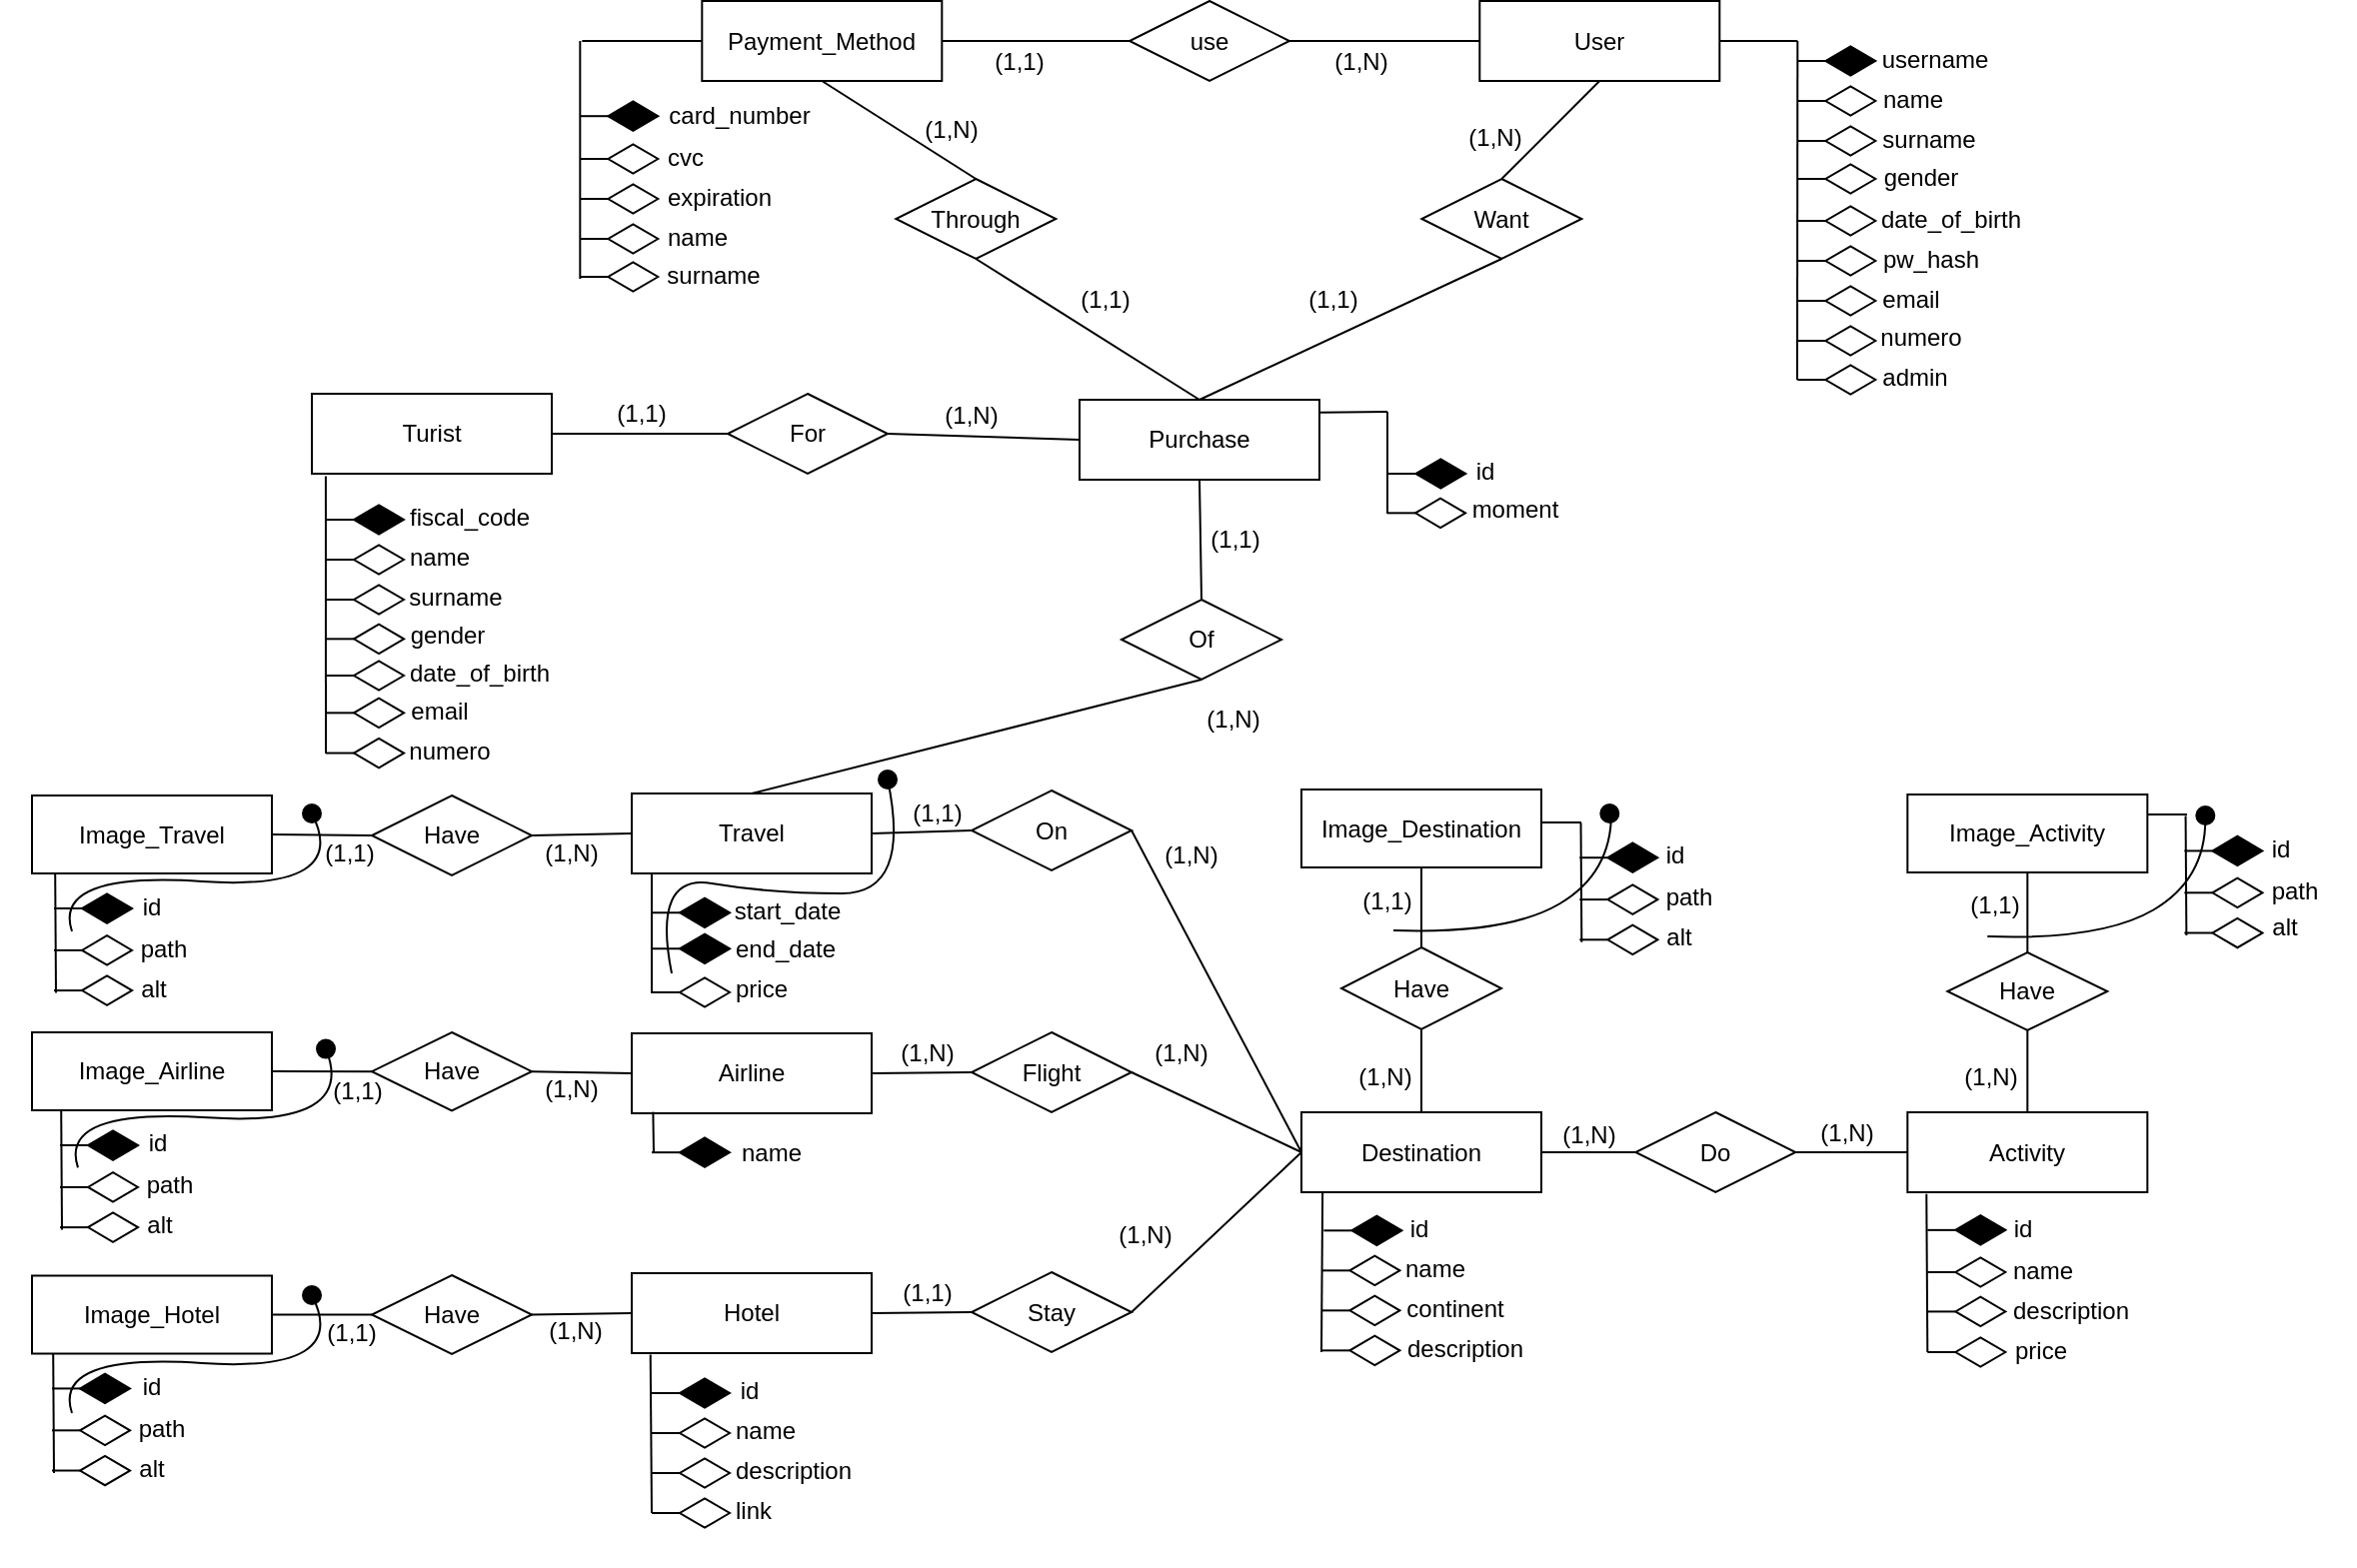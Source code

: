 <mxfile version="20.6.0" type="device"><diagram id="Di9s90D5BJ-oNOoDSjlQ" name="Pagina-1"><mxGraphModel dx="2531" dy="1888" grid="1" gridSize="10" guides="1" tooltips="1" connect="1" arrows="1" fold="1" page="1" pageScale="1" pageWidth="827" pageHeight="1169" math="0" shadow="0"><root><mxCell id="0"/><mxCell id="1" parent="0"/><mxCell id="9wGq8UuFE4hPXw9gjOKb-1" value="Destination" style="rounded=0;whiteSpace=wrap;html=1;" vertex="1" parent="1"><mxGeometry x="135" y="319.5" width="120" height="40" as="geometry"/></mxCell><mxCell id="9wGq8UuFE4hPXw9gjOKb-2" value="Do" style="rhombus;whiteSpace=wrap;html=1;" vertex="1" parent="1"><mxGeometry x="302.16" y="319.5" width="80" height="40" as="geometry"/></mxCell><mxCell id="9wGq8UuFE4hPXw9gjOKb-3" value="" style="endArrow=none;html=1;rounded=0;entryX=0;entryY=0.5;entryDx=0;entryDy=0;exitX=1;exitY=0.5;exitDx=0;exitDy=0;" edge="1" parent="1" source="9wGq8UuFE4hPXw9gjOKb-1" target="9wGq8UuFE4hPXw9gjOKb-2"><mxGeometry width="50" height="50" relative="1" as="geometry"><mxPoint x="175" y="259.5" as="sourcePoint"/><mxPoint x="299" y="339.5" as="targetPoint"/></mxGeometry></mxCell><mxCell id="9wGq8UuFE4hPXw9gjOKb-4" value="Activity" style="rounded=0;whiteSpace=wrap;html=1;" vertex="1" parent="1"><mxGeometry x="438.16" y="319.5" width="120" height="40" as="geometry"/></mxCell><mxCell id="9wGq8UuFE4hPXw9gjOKb-5" value="" style="endArrow=none;html=1;rounded=0;entryX=0;entryY=0.5;entryDx=0;entryDy=0;exitX=1;exitY=0.5;exitDx=0;exitDy=0;" edge="1" parent="1" source="9wGq8UuFE4hPXw9gjOKb-2" target="9wGq8UuFE4hPXw9gjOKb-4"><mxGeometry width="50" height="50" relative="1" as="geometry"><mxPoint x="238.16" y="339.5" as="sourcePoint"/><mxPoint x="288.16" y="289.5" as="targetPoint"/></mxGeometry></mxCell><mxCell id="9wGq8UuFE4hPXw9gjOKb-6" value="(1,N)" style="text;html=1;strokeColor=none;fillColor=none;align=center;verticalAlign=middle;whiteSpace=wrap;rounded=0;" vertex="1" parent="1"><mxGeometry x="249.16" y="320.5" width="60" height="20" as="geometry"/></mxCell><mxCell id="9wGq8UuFE4hPXw9gjOKb-8" value="" style="endArrow=none;html=1;rounded=0;entryX=0.088;entryY=1.003;entryDx=0;entryDy=0;entryPerimeter=0;" edge="1" parent="1" target="9wGq8UuFE4hPXw9gjOKb-1"><mxGeometry width="50" height="50" relative="1" as="geometry"><mxPoint x="145" y="439.5" as="sourcePoint"/><mxPoint x="145.0" y="361.67" as="targetPoint"/></mxGeometry></mxCell><mxCell id="9wGq8UuFE4hPXw9gjOKb-9" value="" style="endArrow=diamondThin;endFill=1;endSize=24;html=1;rounded=0;" edge="1" parent="1"><mxGeometry width="160" relative="1" as="geometry"><mxPoint x="146.16" y="378.67" as="sourcePoint"/><mxPoint x="186.16" y="378.67" as="targetPoint"/></mxGeometry></mxCell><mxCell id="9wGq8UuFE4hPXw9gjOKb-10" value="" style="endArrow=diamondThin;endFill=0;endSize=24;html=1;rounded=0;" edge="1" parent="1"><mxGeometry width="160" relative="1" as="geometry"><mxPoint x="145.16" y="398.67" as="sourcePoint"/><mxPoint x="185.16" y="398.67" as="targetPoint"/></mxGeometry></mxCell><mxCell id="9wGq8UuFE4hPXw9gjOKb-11" value="" style="endArrow=diamondThin;endFill=0;endSize=24;html=1;rounded=0;" edge="1" parent="1"><mxGeometry width="160" relative="1" as="geometry"><mxPoint x="145.16" y="418.67" as="sourcePoint"/><mxPoint x="185.16" y="418.67" as="targetPoint"/></mxGeometry></mxCell><mxCell id="9wGq8UuFE4hPXw9gjOKb-12" value="" style="endArrow=diamondThin;endFill=0;endSize=24;html=1;rounded=0;" edge="1" parent="1"><mxGeometry width="160" relative="1" as="geometry"><mxPoint x="145.16" y="438.67" as="sourcePoint"/><mxPoint x="185.16" y="438.67" as="targetPoint"/></mxGeometry></mxCell><mxCell id="9wGq8UuFE4hPXw9gjOKb-13" value="" style="endArrow=diamondThin;endFill=0;endSize=24;html=1;rounded=0;" edge="1" parent="1"><mxGeometry width="160" relative="1" as="geometry"><mxPoint x="448.16" y="419.21" as="sourcePoint"/><mxPoint x="488.16" y="419.21" as="targetPoint"/></mxGeometry></mxCell><mxCell id="9wGq8UuFE4hPXw9gjOKb-14" value="" style="endArrow=diamondThin;endFill=0;endSize=24;html=1;rounded=0;" edge="1" parent="1"><mxGeometry width="160" relative="1" as="geometry"><mxPoint x="448.16" y="399.5" as="sourcePoint"/><mxPoint x="488.16" y="399.5" as="targetPoint"/></mxGeometry></mxCell><mxCell id="9wGq8UuFE4hPXw9gjOKb-15" value="id" style="text;html=1;strokeColor=none;fillColor=none;align=center;verticalAlign=middle;whiteSpace=wrap;rounded=0;" vertex="1" parent="1"><mxGeometry x="164.16" y="367.67" width="60" height="20" as="geometry"/></mxCell><mxCell id="9wGq8UuFE4hPXw9gjOKb-16" value="name" style="text;html=1;strokeColor=none;fillColor=none;align=center;verticalAlign=middle;whiteSpace=wrap;rounded=0;" vertex="1" parent="1"><mxGeometry x="172.16" y="387.67" width="60" height="20" as="geometry"/></mxCell><mxCell id="9wGq8UuFE4hPXw9gjOKb-17" value="continent" style="text;html=1;strokeColor=none;fillColor=none;align=center;verticalAlign=middle;whiteSpace=wrap;rounded=0;" vertex="1" parent="1"><mxGeometry x="182.16" y="407.67" width="60" height="20" as="geometry"/></mxCell><mxCell id="9wGq8UuFE4hPXw9gjOKb-18" value="(1,N)" style="text;html=1;strokeColor=none;fillColor=none;align=center;verticalAlign=middle;whiteSpace=wrap;rounded=0;" vertex="1" parent="1"><mxGeometry x="378.16" y="319.5" width="60" height="20" as="geometry"/></mxCell><mxCell id="9wGq8UuFE4hPXw9gjOKb-19" value="description" style="text;html=1;strokeColor=none;fillColor=none;align=center;verticalAlign=middle;whiteSpace=wrap;rounded=0;" vertex="1" parent="1"><mxGeometry x="187.16" y="427.67" width="60" height="20" as="geometry"/></mxCell><mxCell id="9wGq8UuFE4hPXw9gjOKb-22" value="On" style="rhombus;whiteSpace=wrap;html=1;" vertex="1" parent="1"><mxGeometry x="-30" y="158.5" width="80" height="40" as="geometry"/></mxCell><mxCell id="9wGq8UuFE4hPXw9gjOKb-23" value="Travel" style="rounded=0;whiteSpace=wrap;html=1;" vertex="1" parent="1"><mxGeometry x="-200" y="160" width="120" height="40" as="geometry"/></mxCell><mxCell id="9wGq8UuFE4hPXw9gjOKb-24" value="" style="endArrow=none;html=1;rounded=0;exitX=1;exitY=0.5;exitDx=0;exitDy=0;entryX=0;entryY=0.5;entryDx=0;entryDy=0;" edge="1" parent="1" source="9wGq8UuFE4hPXw9gjOKb-23" target="9wGq8UuFE4hPXw9gjOKb-22"><mxGeometry width="50" height="50" relative="1" as="geometry"><mxPoint x="70" y="239" as="sourcePoint"/><mxPoint x="120" y="189" as="targetPoint"/></mxGeometry></mxCell><mxCell id="9wGq8UuFE4hPXw9gjOKb-25" value="(1,1)" style="text;html=1;strokeColor=none;fillColor=none;align=center;verticalAlign=middle;whiteSpace=wrap;rounded=0;" vertex="1" parent="1"><mxGeometry x="-77" y="160" width="60" height="20" as="geometry"/></mxCell><mxCell id="9wGq8UuFE4hPXw9gjOKb-26" value="(1,N)" style="text;html=1;strokeColor=none;fillColor=none;align=center;verticalAlign=middle;whiteSpace=wrap;rounded=0;" vertex="1" parent="1"><mxGeometry x="50" y="181" width="60" height="20" as="geometry"/></mxCell><mxCell id="9wGq8UuFE4hPXw9gjOKb-29" value="" style="endArrow=none;html=1;rounded=0;" edge="1" parent="1"><mxGeometry width="50" height="50" relative="1" as="geometry"><mxPoint x="-190" y="260" as="sourcePoint"/><mxPoint x="-190" y="200" as="targetPoint"/></mxGeometry></mxCell><mxCell id="9wGq8UuFE4hPXw9gjOKb-32" value="start_date" style="text;html=1;strokeColor=none;fillColor=none;align=center;verticalAlign=middle;whiteSpace=wrap;rounded=0;" vertex="1" parent="1"><mxGeometry x="-152" y="209" width="60" height="20" as="geometry"/></mxCell><mxCell id="9wGq8UuFE4hPXw9gjOKb-33" value="" style="endArrow=diamondThin;endFill=0;endSize=24;html=1;rounded=0;" edge="1" parent="1"><mxGeometry width="160" relative="1" as="geometry"><mxPoint x="-190" y="259.5" as="sourcePoint"/><mxPoint x="-150" y="259.5" as="targetPoint"/></mxGeometry></mxCell><mxCell id="9wGq8UuFE4hPXw9gjOKb-36" value="end_date" style="text;html=1;strokeColor=none;fillColor=none;align=center;verticalAlign=middle;whiteSpace=wrap;rounded=0;" vertex="1" parent="1"><mxGeometry x="-153" y="228" width="60" height="20" as="geometry"/></mxCell><mxCell id="9wGq8UuFE4hPXw9gjOKb-37" value="price" style="text;html=1;strokeColor=none;fillColor=none;align=center;verticalAlign=middle;whiteSpace=wrap;rounded=0;" vertex="1" parent="1"><mxGeometry x="-165" y="248" width="60" height="20" as="geometry"/></mxCell><mxCell id="9wGq8UuFE4hPXw9gjOKb-44" value="" style="endArrow=none;html=1;rounded=0;entryX=0;entryY=0.5;entryDx=0;entryDy=0;exitX=1;exitY=0.5;exitDx=0;exitDy=0;" edge="1" parent="1" source="9wGq8UuFE4hPXw9gjOKb-46" target="9wGq8UuFE4hPXw9gjOKb-1"><mxGeometry width="50" height="50" relative="1" as="geometry"><mxPoint x="80" y="300" as="sourcePoint"/><mxPoint x="150" y="320" as="targetPoint"/></mxGeometry></mxCell><mxCell id="9wGq8UuFE4hPXw9gjOKb-45" value="Airline" style="rounded=0;whiteSpace=wrap;html=1;" vertex="1" parent="1"><mxGeometry x="-200" y="280" width="120" height="40" as="geometry"/></mxCell><mxCell id="9wGq8UuFE4hPXw9gjOKb-46" value="Flight" style="rhombus;whiteSpace=wrap;html=1;" vertex="1" parent="1"><mxGeometry x="-30" y="279.5" width="80" height="40" as="geometry"/></mxCell><mxCell id="9wGq8UuFE4hPXw9gjOKb-47" value="" style="endArrow=none;html=1;rounded=0;entryX=0;entryY=0.5;entryDx=0;entryDy=0;exitX=1;exitY=0.5;exitDx=0;exitDy=0;" edge="1" parent="1" source="9wGq8UuFE4hPXw9gjOKb-45" target="9wGq8UuFE4hPXw9gjOKb-46"><mxGeometry width="50" height="50" relative="1" as="geometry"><mxPoint x="-50" y="310" as="sourcePoint"/><mxPoint x="-20" y="410" as="targetPoint"/></mxGeometry></mxCell><mxCell id="9wGq8UuFE4hPXw9gjOKb-48" value="(1,N)" style="text;html=1;strokeColor=none;fillColor=none;align=center;verticalAlign=middle;whiteSpace=wrap;rounded=0;" vertex="1" parent="1"><mxGeometry x="-82" y="280" width="60" height="20" as="geometry"/></mxCell><mxCell id="9wGq8UuFE4hPXw9gjOKb-49" value="" style="endArrow=none;html=1;rounded=0;entryX=0.089;entryY=0.983;entryDx=0;entryDy=0;entryPerimeter=0;" edge="1" parent="1" target="9wGq8UuFE4hPXw9gjOKb-45"><mxGeometry width="50" height="50" relative="1" as="geometry"><mxPoint x="-189" y="340" as="sourcePoint"/><mxPoint x="-160" y="440" as="targetPoint"/></mxGeometry></mxCell><mxCell id="9wGq8UuFE4hPXw9gjOKb-51" value="" style="endArrow=diamondThin;endFill=1;endSize=24;html=1;rounded=0;" edge="1" parent="1"><mxGeometry width="160" relative="1" as="geometry"><mxPoint x="-190" y="339.58" as="sourcePoint"/><mxPoint x="-150" y="339.58" as="targetPoint"/></mxGeometry></mxCell><mxCell id="9wGq8UuFE4hPXw9gjOKb-54" value="name" style="text;html=1;strokeColor=none;fillColor=none;align=center;verticalAlign=middle;whiteSpace=wrap;rounded=0;" vertex="1" parent="1"><mxGeometry x="-160" y="330" width="60" height="20" as="geometry"/></mxCell><mxCell id="9wGq8UuFE4hPXw9gjOKb-55" value="(1,N)" style="text;html=1;strokeColor=none;fillColor=none;align=center;verticalAlign=middle;whiteSpace=wrap;rounded=0;" vertex="1" parent="1"><mxGeometry x="45" y="279.5" width="60" height="20" as="geometry"/></mxCell><mxCell id="9wGq8UuFE4hPXw9gjOKb-56" value="" style="endArrow=none;html=1;rounded=0;entryX=0;entryY=0.5;entryDx=0;entryDy=0;exitX=1;exitY=0.5;exitDx=0;exitDy=0;" edge="1" parent="1" source="9wGq8UuFE4hPXw9gjOKb-57" target="9wGq8UuFE4hPXw9gjOKb-1"><mxGeometry width="50" height="50" relative="1" as="geometry"><mxPoint x="90" y="420" as="sourcePoint"/><mxPoint x="100" y="430" as="targetPoint"/></mxGeometry></mxCell><mxCell id="9wGq8UuFE4hPXw9gjOKb-57" value="Stay" style="rhombus;whiteSpace=wrap;html=1;" vertex="1" parent="1"><mxGeometry x="-30" y="399.5" width="80" height="40" as="geometry"/></mxCell><mxCell id="9wGq8UuFE4hPXw9gjOKb-58" value="" style="endArrow=none;html=1;rounded=0;entryX=0;entryY=0.5;entryDx=0;entryDy=0;exitX=1;exitY=0.5;exitDx=0;exitDy=0;" edge="1" parent="1" source="9wGq8UuFE4hPXw9gjOKb-59" target="9wGq8UuFE4hPXw9gjOKb-57"><mxGeometry width="50" height="50" relative="1" as="geometry"><mxPoint x="-90" y="580" as="sourcePoint"/><mxPoint x="-40" y="530" as="targetPoint"/></mxGeometry></mxCell><mxCell id="9wGq8UuFE4hPXw9gjOKb-59" value="Hotel" style="rounded=0;whiteSpace=wrap;html=1;" vertex="1" parent="1"><mxGeometry x="-200" y="400" width="120" height="40" as="geometry"/></mxCell><mxCell id="9wGq8UuFE4hPXw9gjOKb-60" value="" style="endArrow=none;html=1;rounded=0;exitX=1;exitY=0.5;exitDx=0;exitDy=0;entryX=0;entryY=0.5;entryDx=0;entryDy=0;" edge="1" parent="1" source="9wGq8UuFE4hPXw9gjOKb-22" target="9wGq8UuFE4hPXw9gjOKb-1"><mxGeometry width="50" height="50" relative="1" as="geometry"><mxPoint x="210" y="210" as="sourcePoint"/><mxPoint x="260" y="160" as="targetPoint"/></mxGeometry></mxCell><mxCell id="9wGq8UuFE4hPXw9gjOKb-61" value="" style="endArrow=none;html=1;rounded=0;entryX=0.078;entryY=1.019;entryDx=0;entryDy=0;entryPerimeter=0;" edge="1" parent="1" target="9wGq8UuFE4hPXw9gjOKb-59"><mxGeometry width="50" height="50" relative="1" as="geometry"><mxPoint x="-190" y="520" as="sourcePoint"/><mxPoint x="-190" y="442" as="targetPoint"/></mxGeometry></mxCell><mxCell id="9wGq8UuFE4hPXw9gjOKb-62" value="price" style="text;html=1;strokeColor=none;fillColor=none;align=center;verticalAlign=middle;whiteSpace=wrap;rounded=0;" vertex="1" parent="1"><mxGeometry x="475.16" y="428.5" width="60" height="20" as="geometry"/></mxCell><mxCell id="9wGq8UuFE4hPXw9gjOKb-63" value="description" style="text;html=1;strokeColor=none;fillColor=none;align=center;verticalAlign=middle;whiteSpace=wrap;rounded=0;" vertex="1" parent="1"><mxGeometry x="490.16" y="408.5" width="60" height="20" as="geometry"/></mxCell><mxCell id="9wGq8UuFE4hPXw9gjOKb-64" value="name" style="text;html=1;strokeColor=none;fillColor=none;align=center;verticalAlign=middle;whiteSpace=wrap;rounded=0;" vertex="1" parent="1"><mxGeometry x="476.16" y="388.5" width="60" height="20" as="geometry"/></mxCell><mxCell id="9wGq8UuFE4hPXw9gjOKb-65" value="id" style="text;html=1;strokeColor=none;fillColor=none;align=center;verticalAlign=middle;whiteSpace=wrap;rounded=0;" vertex="1" parent="1"><mxGeometry x="466.16" y="367.67" width="60" height="20" as="geometry"/></mxCell><mxCell id="9wGq8UuFE4hPXw9gjOKb-66" value="link" style="text;html=1;strokeColor=none;fillColor=none;align=center;verticalAlign=middle;whiteSpace=wrap;rounded=0;" vertex="1" parent="1"><mxGeometry x="-169" y="509" width="60" height="20" as="geometry"/></mxCell><mxCell id="9wGq8UuFE4hPXw9gjOKb-67" value="description" style="text;html=1;strokeColor=none;fillColor=none;align=center;verticalAlign=middle;whiteSpace=wrap;rounded=0;" vertex="1" parent="1"><mxGeometry x="-149" y="489" width="60" height="20" as="geometry"/></mxCell><mxCell id="9wGq8UuFE4hPXw9gjOKb-68" value="name" style="text;html=1;strokeColor=none;fillColor=none;align=center;verticalAlign=middle;whiteSpace=wrap;rounded=0;" vertex="1" parent="1"><mxGeometry x="-163" y="469" width="60" height="20" as="geometry"/></mxCell><mxCell id="9wGq8UuFE4hPXw9gjOKb-69" value="id" style="text;html=1;strokeColor=none;fillColor=none;align=center;verticalAlign=middle;whiteSpace=wrap;rounded=0;" vertex="1" parent="1"><mxGeometry x="-171" y="449" width="60" height="20" as="geometry"/></mxCell><mxCell id="9wGq8UuFE4hPXw9gjOKb-70" value="" style="endArrow=diamondThin;endFill=1;endSize=24;html=1;rounded=0;" edge="1" parent="1"><mxGeometry width="160" relative="1" as="geometry"><mxPoint x="-190" y="460" as="sourcePoint"/><mxPoint x="-150" y="460" as="targetPoint"/></mxGeometry></mxCell><mxCell id="9wGq8UuFE4hPXw9gjOKb-71" value="" style="endArrow=diamondThin;endFill=0;endSize=24;html=1;rounded=0;" edge="1" parent="1"><mxGeometry width="160" relative="1" as="geometry"><mxPoint x="-190" y="480" as="sourcePoint"/><mxPoint x="-150" y="480" as="targetPoint"/></mxGeometry></mxCell><mxCell id="9wGq8UuFE4hPXw9gjOKb-73" value="" style="endArrow=diamondThin;endFill=0;endSize=24;html=1;rounded=0;" edge="1" parent="1"><mxGeometry width="160" relative="1" as="geometry"><mxPoint x="448.16" y="439.5" as="sourcePoint"/><mxPoint x="488.16" y="439.5" as="targetPoint"/></mxGeometry></mxCell><mxCell id="9wGq8UuFE4hPXw9gjOKb-74" value="" style="endArrow=diamondThin;endFill=0;endSize=24;html=1;rounded=0;" edge="1" parent="1"><mxGeometry width="160" relative="1" as="geometry"><mxPoint x="-190" y="500" as="sourcePoint"/><mxPoint x="-150.0" y="500" as="targetPoint"/></mxGeometry></mxCell><mxCell id="9wGq8UuFE4hPXw9gjOKb-75" value="" style="endArrow=diamondThin;endFill=0;endSize=24;html=1;rounded=0;" edge="1" parent="1"><mxGeometry width="160" relative="1" as="geometry"><mxPoint x="-190" y="520" as="sourcePoint"/><mxPoint x="-150.0" y="520" as="targetPoint"/></mxGeometry></mxCell><mxCell id="9wGq8UuFE4hPXw9gjOKb-77" value="(1,1)" style="text;html=1;strokeColor=none;fillColor=none;align=center;verticalAlign=middle;whiteSpace=wrap;rounded=0;" vertex="1" parent="1"><mxGeometry x="-82" y="400" width="60" height="20" as="geometry"/></mxCell><mxCell id="9wGq8UuFE4hPXw9gjOKb-78" value="(1,N)" style="text;html=1;strokeColor=none;fillColor=none;align=center;verticalAlign=middle;whiteSpace=wrap;rounded=0;" vertex="1" parent="1"><mxGeometry x="27" y="371.3" width="60" height="20" as="geometry"/></mxCell><mxCell id="9wGq8UuFE4hPXw9gjOKb-79" value="" style="endArrow=none;html=1;rounded=0;entryX=0.079;entryY=1.023;entryDx=0;entryDy=0;entryPerimeter=0;" edge="1" parent="1"><mxGeometry width="50" height="50" relative="1" as="geometry"><mxPoint x="448.16" y="439.5" as="sourcePoint"/><mxPoint x="447.64" y="360.42" as="targetPoint"/></mxGeometry></mxCell><mxCell id="9wGq8UuFE4hPXw9gjOKb-80" value="" style="endArrow=diamondThin;endFill=1;endSize=24;html=1;rounded=0;" edge="1" parent="1"><mxGeometry width="160" relative="1" as="geometry"><mxPoint x="448.16" y="378.43" as="sourcePoint"/><mxPoint x="488.16" y="378.43" as="targetPoint"/></mxGeometry></mxCell><mxCell id="9wGq8UuFE4hPXw9gjOKb-86" value="Image_Travel" style="rounded=0;whiteSpace=wrap;html=1;" vertex="1" parent="1"><mxGeometry x="-500" y="161" width="120" height="39" as="geometry"/></mxCell><mxCell id="9wGq8UuFE4hPXw9gjOKb-87" value="Have" style="rhombus;whiteSpace=wrap;html=1;" vertex="1" parent="1"><mxGeometry x="-330" y="161" width="80" height="40" as="geometry"/></mxCell><mxCell id="9wGq8UuFE4hPXw9gjOKb-88" value="Image_Activity" style="rounded=0;whiteSpace=wrap;html=1;" vertex="1" parent="1"><mxGeometry x="438.16" y="160.5" width="120" height="39" as="geometry"/></mxCell><mxCell id="9wGq8UuFE4hPXw9gjOKb-89" value="Have" style="rhombus;whiteSpace=wrap;html=1;" vertex="1" parent="1"><mxGeometry x="458.16" y="239.5" width="80" height="39" as="geometry"/></mxCell><mxCell id="9wGq8UuFE4hPXw9gjOKb-90" value="Image_Destination" style="rounded=0;whiteSpace=wrap;html=1;" vertex="1" parent="1"><mxGeometry x="135.0" y="158" width="120" height="39" as="geometry"/></mxCell><mxCell id="9wGq8UuFE4hPXw9gjOKb-91" value="Have" style="rhombus;whiteSpace=wrap;html=1;" vertex="1" parent="1"><mxGeometry x="155" y="237" width="80" height="41" as="geometry"/></mxCell><mxCell id="9wGq8UuFE4hPXw9gjOKb-92" value="Image_Airline" style="rounded=0;whiteSpace=wrap;html=1;" vertex="1" parent="1"><mxGeometry x="-500" y="279.5" width="120" height="39" as="geometry"/></mxCell><mxCell id="9wGq8UuFE4hPXw9gjOKb-93" value="Have" style="rhombus;whiteSpace=wrap;html=1;" vertex="1" parent="1"><mxGeometry x="-330" y="279.5" width="80" height="39.17" as="geometry"/></mxCell><mxCell id="9wGq8UuFE4hPXw9gjOKb-94" value="Image_Hotel" style="rounded=0;whiteSpace=wrap;html=1;" vertex="1" parent="1"><mxGeometry x="-500" y="401.25" width="120" height="39" as="geometry"/></mxCell><mxCell id="9wGq8UuFE4hPXw9gjOKb-95" value="Have" style="rhombus;whiteSpace=wrap;html=1;" vertex="1" parent="1"><mxGeometry x="-330" y="401" width="80" height="39.5" as="geometry"/></mxCell><mxCell id="9wGq8UuFE4hPXw9gjOKb-98" value="" style="endArrow=none;html=1;rounded=0;entryX=0;entryY=0.5;entryDx=0;entryDy=0;exitX=1;exitY=0.5;exitDx=0;exitDy=0;" edge="1" parent="1" source="9wGq8UuFE4hPXw9gjOKb-87" target="9wGq8UuFE4hPXw9gjOKb-23"><mxGeometry width="50" height="50" relative="1" as="geometry"><mxPoint x="-250" y="179.5" as="sourcePoint"/><mxPoint x="-230" y="170" as="targetPoint"/></mxGeometry></mxCell><mxCell id="9wGq8UuFE4hPXw9gjOKb-99" value="" style="endArrow=none;html=1;rounded=0;entryX=0;entryY=0.5;entryDx=0;entryDy=0;exitX=1;exitY=0.5;exitDx=0;exitDy=0;" edge="1" parent="1" source="9wGq8UuFE4hPXw9gjOKb-86" target="9wGq8UuFE4hPXw9gjOKb-87"><mxGeometry width="50" height="50" relative="1" as="geometry"><mxPoint x="-410" y="181" as="sourcePoint"/><mxPoint x="-360" y="131" as="targetPoint"/></mxGeometry></mxCell><mxCell id="9wGq8UuFE4hPXw9gjOKb-100" value="" style="endArrow=none;html=1;rounded=0;entryX=0;entryY=0.5;entryDx=0;entryDy=0;exitX=1;exitY=0.5;exitDx=0;exitDy=0;" edge="1" parent="1" source="9wGq8UuFE4hPXw9gjOKb-95" target="9wGq8UuFE4hPXw9gjOKb-59"><mxGeometry width="50" height="50" relative="1" as="geometry"><mxPoint x="-280" y="445" as="sourcePoint"/><mxPoint x="-230" y="395" as="targetPoint"/></mxGeometry></mxCell><mxCell id="9wGq8UuFE4hPXw9gjOKb-101" value="" style="endArrow=none;html=1;rounded=0;entryX=0;entryY=0.5;entryDx=0;entryDy=0;exitX=1;exitY=0.5;exitDx=0;exitDy=0;" edge="1" parent="1" source="9wGq8UuFE4hPXw9gjOKb-94" target="9wGq8UuFE4hPXw9gjOKb-95"><mxGeometry width="50" height="50" relative="1" as="geometry"><mxPoint x="-400" y="445" as="sourcePoint"/><mxPoint x="-350" y="395" as="targetPoint"/></mxGeometry></mxCell><mxCell id="9wGq8UuFE4hPXw9gjOKb-102" value="" style="endArrow=none;html=1;rounded=0;entryX=0;entryY=0.5;entryDx=0;entryDy=0;exitX=1;exitY=0.5;exitDx=0;exitDy=0;" edge="1" parent="1" source="9wGq8UuFE4hPXw9gjOKb-93" target="9wGq8UuFE4hPXw9gjOKb-45"><mxGeometry width="50" height="50" relative="1" as="geometry"><mxPoint x="-270" y="331" as="sourcePoint"/><mxPoint x="-220" y="281" as="targetPoint"/></mxGeometry></mxCell><mxCell id="9wGq8UuFE4hPXw9gjOKb-103" value="" style="endArrow=none;html=1;rounded=0;entryX=0;entryY=0.5;entryDx=0;entryDy=0;exitX=1;exitY=0.5;exitDx=0;exitDy=0;" edge="1" parent="1" source="9wGq8UuFE4hPXw9gjOKb-92" target="9wGq8UuFE4hPXw9gjOKb-93"><mxGeometry width="50" height="50" relative="1" as="geometry"><mxPoint x="-390" y="320" as="sourcePoint"/><mxPoint x="-340" y="270" as="targetPoint"/></mxGeometry></mxCell><mxCell id="9wGq8UuFE4hPXw9gjOKb-104" value="" style="endArrow=none;html=1;rounded=0;exitX=0.5;exitY=0;exitDx=0;exitDy=0;entryX=0.5;entryY=1;entryDx=0;entryDy=0;" edge="1" parent="1" source="9wGq8UuFE4hPXw9gjOKb-91" target="9wGq8UuFE4hPXw9gjOKb-90"><mxGeometry width="50" height="50" relative="1" as="geometry"><mxPoint x="243.16" y="209.5" as="sourcePoint"/><mxPoint x="293.16" y="159.5" as="targetPoint"/></mxGeometry></mxCell><mxCell id="9wGq8UuFE4hPXw9gjOKb-108" value="" style="endArrow=none;html=1;rounded=0;entryX=0.5;entryY=1;entryDx=0;entryDy=0;exitX=0.5;exitY=0;exitDx=0;exitDy=0;" edge="1" parent="1" source="9wGq8UuFE4hPXw9gjOKb-89" target="9wGq8UuFE4hPXw9gjOKb-88"><mxGeometry width="50" height="50" relative="1" as="geometry"><mxPoint x="501" y="228.5" as="sourcePoint"/><mxPoint x="313.16" y="169.5" as="targetPoint"/></mxGeometry></mxCell><mxCell id="9wGq8UuFE4hPXw9gjOKb-109" value="" style="endArrow=none;html=1;rounded=0;exitX=0.5;exitY=0;exitDx=0;exitDy=0;entryX=0.5;entryY=1;entryDx=0;entryDy=0;" edge="1" parent="1" source="9wGq8UuFE4hPXw9gjOKb-4" target="9wGq8UuFE4hPXw9gjOKb-89"><mxGeometry width="50" height="50" relative="1" as="geometry"><mxPoint x="273.16" y="229.5" as="sourcePoint"/><mxPoint x="323.16" y="179.5" as="targetPoint"/></mxGeometry></mxCell><mxCell id="9wGq8UuFE4hPXw9gjOKb-110" value="" style="endArrow=none;html=1;rounded=0;exitX=0.5;exitY=0;exitDx=0;exitDy=0;entryX=0.5;entryY=1;entryDx=0;entryDy=0;" edge="1" parent="1" source="9wGq8UuFE4hPXw9gjOKb-1" target="9wGq8UuFE4hPXw9gjOKb-91"><mxGeometry width="50" height="50" relative="1" as="geometry"><mxPoint x="283.16" y="239.5" as="sourcePoint"/><mxPoint x="333.16" y="189.5" as="targetPoint"/></mxGeometry></mxCell><mxCell id="9wGq8UuFE4hPXw9gjOKb-113" value="" style="endArrow=none;html=1;rounded=0;entryX=0.105;entryY=1.05;entryDx=0;entryDy=0;entryPerimeter=0;" edge="1" parent="1"><mxGeometry width="50" height="50" relative="1" as="geometry"><mxPoint x="-489" y="500" as="sourcePoint"/><mxPoint x="-489.4" y="440.2" as="targetPoint"/></mxGeometry></mxCell><mxCell id="9wGq8UuFE4hPXw9gjOKb-114" value="" style="endArrow=diamondThin;endFill=1;endSize=24;html=1;rounded=0;" edge="1" parent="1"><mxGeometry width="160" relative="1" as="geometry"><mxPoint x="-490" y="457.71" as="sourcePoint"/><mxPoint x="-450" y="457.71" as="targetPoint"/></mxGeometry></mxCell><mxCell id="9wGq8UuFE4hPXw9gjOKb-115" value="" style="curved=1;endArrow=none;html=1;rounded=0;startArrow=none;" edge="1" parent="1" source="9wGq8UuFE4hPXw9gjOKb-116"><mxGeometry width="50" height="50" relative="1" as="geometry"><mxPoint x="-480" y="470" as="sourcePoint"/><mxPoint x="-360" y="411" as="targetPoint"/><Array as="points"/></mxGeometry></mxCell><mxCell id="9wGq8UuFE4hPXw9gjOKb-116" value="" style="shape=waypoint;sketch=0;fillStyle=solid;size=10;pointerEvents=1;points=[];fillColor=none;resizable=0;rotatable=0;perimeter=centerPerimeter;snapToPoint=1;" vertex="1" parent="1"><mxGeometry x="-380" y="391" width="40" height="40" as="geometry"/></mxCell><mxCell id="9wGq8UuFE4hPXw9gjOKb-117" value="" style="curved=1;endArrow=none;html=1;rounded=0;" edge="1" parent="1" target="9wGq8UuFE4hPXw9gjOKb-116"><mxGeometry width="50" height="50" relative="1" as="geometry"><mxPoint x="-480" y="470.0" as="sourcePoint"/><mxPoint x="-360" y="411" as="targetPoint"/><Array as="points"><mxPoint x="-490" y="440"/><mxPoint x="-340" y="450"/></Array></mxGeometry></mxCell><mxCell id="9wGq8UuFE4hPXw9gjOKb-119" value="" style="endArrow=diamondThin;endFill=0;endSize=24;html=1;rounded=0;" edge="1" parent="1"><mxGeometry width="160" relative="1" as="geometry"><mxPoint x="-490" y="478.66" as="sourcePoint"/><mxPoint x="-450.0" y="478.66" as="targetPoint"/></mxGeometry></mxCell><mxCell id="9wGq8UuFE4hPXw9gjOKb-120" value="" style="endArrow=diamondThin;endFill=0;endSize=24;html=1;rounded=0;" edge="1" parent="1"><mxGeometry width="160" relative="1" as="geometry"><mxPoint x="-490" y="498.76" as="sourcePoint"/><mxPoint x="-450.0" y="498.76" as="targetPoint"/></mxGeometry></mxCell><mxCell id="9wGq8UuFE4hPXw9gjOKb-121" value="id" style="text;html=1;strokeColor=none;fillColor=none;align=center;verticalAlign=middle;whiteSpace=wrap;rounded=0;" vertex="1" parent="1"><mxGeometry x="-470" y="447" width="60" height="20" as="geometry"/></mxCell><mxCell id="9wGq8UuFE4hPXw9gjOKb-122" value="path" style="text;html=1;strokeColor=none;fillColor=none;align=center;verticalAlign=middle;whiteSpace=wrap;rounded=0;" vertex="1" parent="1"><mxGeometry x="-465" y="468" width="60" height="20" as="geometry"/></mxCell><mxCell id="9wGq8UuFE4hPXw9gjOKb-123" value="alt" style="text;html=1;strokeColor=none;fillColor=none;align=center;verticalAlign=middle;whiteSpace=wrap;rounded=0;" vertex="1" parent="1"><mxGeometry x="-470" y="488" width="60" height="20" as="geometry"/></mxCell><mxCell id="9wGq8UuFE4hPXw9gjOKb-124" value="" style="curved=1;endArrow=none;html=1;rounded=0;startArrow=none;" edge="1" parent="1" source="9wGq8UuFE4hPXw9gjOKb-140"><mxGeometry width="50" height="50" relative="1" as="geometry"><mxPoint x="-477" y="347.17" as="sourcePoint"/><mxPoint x="-357" y="288.17" as="targetPoint"/><Array as="points"/></mxGeometry></mxCell><mxCell id="9wGq8UuFE4hPXw9gjOKb-125" value="" style="curved=1;endArrow=none;html=1;rounded=0;startArrow=none;" edge="1" parent="1" source="9wGq8UuFE4hPXw9gjOKb-141"><mxGeometry width="50" height="50" relative="1" as="geometry"><mxPoint x="-480" y="229.0" as="sourcePoint"/><mxPoint x="-360" y="170" as="targetPoint"/><Array as="points"/></mxGeometry></mxCell><mxCell id="9wGq8UuFE4hPXw9gjOKb-126" value="" style="endArrow=none;html=1;rounded=0;entryX=0.105;entryY=1.05;entryDx=0;entryDy=0;entryPerimeter=0;" edge="1" parent="1"><mxGeometry width="50" height="50" relative="1" as="geometry"><mxPoint x="-485" y="378.3" as="sourcePoint"/><mxPoint x="-485.4" y="318.5" as="targetPoint"/></mxGeometry></mxCell><mxCell id="9wGq8UuFE4hPXw9gjOKb-127" value="" style="endArrow=diamondThin;endFill=1;endSize=24;html=1;rounded=0;" edge="1" parent="1"><mxGeometry width="160" relative="1" as="geometry"><mxPoint x="-486" y="336.01" as="sourcePoint"/><mxPoint x="-446" y="336.01" as="targetPoint"/></mxGeometry></mxCell><mxCell id="9wGq8UuFE4hPXw9gjOKb-128" value="" style="endArrow=diamondThin;endFill=0;endSize=24;html=1;rounded=0;" edge="1" parent="1"><mxGeometry width="160" relative="1" as="geometry"><mxPoint x="-486" y="356.96" as="sourcePoint"/><mxPoint x="-446.0" y="356.96" as="targetPoint"/></mxGeometry></mxCell><mxCell id="9wGq8UuFE4hPXw9gjOKb-129" value="" style="endArrow=diamondThin;endFill=0;endSize=24;html=1;rounded=0;" edge="1" parent="1"><mxGeometry width="160" relative="1" as="geometry"><mxPoint x="-486" y="377.06" as="sourcePoint"/><mxPoint x="-446" y="377.06" as="targetPoint"/></mxGeometry></mxCell><mxCell id="9wGq8UuFE4hPXw9gjOKb-130" value="id" style="text;html=1;strokeColor=none;fillColor=none;align=center;verticalAlign=middle;whiteSpace=wrap;rounded=0;" vertex="1" parent="1"><mxGeometry x="-467" y="325.3" width="60" height="20" as="geometry"/></mxCell><mxCell id="9wGq8UuFE4hPXw9gjOKb-131" value="path" style="text;html=1;strokeColor=none;fillColor=none;align=center;verticalAlign=middle;whiteSpace=wrap;rounded=0;" vertex="1" parent="1"><mxGeometry x="-461" y="346.3" width="60" height="20" as="geometry"/></mxCell><mxCell id="9wGq8UuFE4hPXw9gjOKb-132" value="alt" style="text;html=1;strokeColor=none;fillColor=none;align=center;verticalAlign=middle;whiteSpace=wrap;rounded=0;" vertex="1" parent="1"><mxGeometry x="-466" y="366.3" width="60" height="20" as="geometry"/></mxCell><mxCell id="9wGq8UuFE4hPXw9gjOKb-133" value="" style="endArrow=none;html=1;rounded=0;entryX=0.105;entryY=1.05;entryDx=0;entryDy=0;entryPerimeter=0;" edge="1" parent="1"><mxGeometry width="50" height="50" relative="1" as="geometry"><mxPoint x="-488" y="259.8" as="sourcePoint"/><mxPoint x="-488.4" y="200.0" as="targetPoint"/></mxGeometry></mxCell><mxCell id="9wGq8UuFE4hPXw9gjOKb-134" value="" style="endArrow=diamondThin;endFill=1;endSize=24;html=1;rounded=0;" edge="1" parent="1"><mxGeometry width="160" relative="1" as="geometry"><mxPoint x="-489" y="217.51" as="sourcePoint"/><mxPoint x="-449" y="217.51" as="targetPoint"/></mxGeometry></mxCell><mxCell id="9wGq8UuFE4hPXw9gjOKb-135" value="" style="endArrow=diamondThin;endFill=0;endSize=24;html=1;rounded=0;" edge="1" parent="1"><mxGeometry width="160" relative="1" as="geometry"><mxPoint x="-489" y="238.46" as="sourcePoint"/><mxPoint x="-449.0" y="238.46" as="targetPoint"/></mxGeometry></mxCell><mxCell id="9wGq8UuFE4hPXw9gjOKb-136" value="" style="endArrow=diamondThin;endFill=0;endSize=24;html=1;rounded=0;" edge="1" parent="1"><mxGeometry width="160" relative="1" as="geometry"><mxPoint x="-489" y="258.56" as="sourcePoint"/><mxPoint x="-449" y="258.56" as="targetPoint"/></mxGeometry></mxCell><mxCell id="9wGq8UuFE4hPXw9gjOKb-137" value="id" style="text;html=1;strokeColor=none;fillColor=none;align=center;verticalAlign=middle;whiteSpace=wrap;rounded=0;" vertex="1" parent="1"><mxGeometry x="-470" y="206.8" width="60" height="20" as="geometry"/></mxCell><mxCell id="9wGq8UuFE4hPXw9gjOKb-138" value="path" style="text;html=1;strokeColor=none;fillColor=none;align=center;verticalAlign=middle;whiteSpace=wrap;rounded=0;" vertex="1" parent="1"><mxGeometry x="-464" y="227.8" width="60" height="20" as="geometry"/></mxCell><mxCell id="9wGq8UuFE4hPXw9gjOKb-139" value="alt" style="text;html=1;strokeColor=none;fillColor=none;align=center;verticalAlign=middle;whiteSpace=wrap;rounded=0;" vertex="1" parent="1"><mxGeometry x="-469" y="247.8" width="60" height="20" as="geometry"/></mxCell><mxCell id="9wGq8UuFE4hPXw9gjOKb-141" value="" style="shape=waypoint;sketch=0;fillStyle=solid;size=10;pointerEvents=1;points=[];fillColor=none;resizable=0;rotatable=0;perimeter=centerPerimeter;snapToPoint=1;" vertex="1" parent="1"><mxGeometry x="-380" y="150" width="40" height="40" as="geometry"/></mxCell><mxCell id="9wGq8UuFE4hPXw9gjOKb-142" value="" style="curved=1;endArrow=none;html=1;rounded=0;entryX=0.414;entryY=-0.05;entryDx=0;entryDy=0;entryPerimeter=0;" edge="1" parent="1" target="9wGq8UuFE4hPXw9gjOKb-141"><mxGeometry width="50" height="50" relative="1" as="geometry"><mxPoint x="-480" y="229.0" as="sourcePoint"/><mxPoint x="-360" y="170" as="targetPoint"/><Array as="points"><mxPoint x="-490" y="199"/><mxPoint x="-340" y="209"/></Array></mxGeometry></mxCell><mxCell id="9wGq8UuFE4hPXw9gjOKb-140" value="" style="shape=waypoint;sketch=0;fillStyle=solid;size=10;pointerEvents=1;points=[];fillColor=none;resizable=0;rotatable=0;perimeter=centerPerimeter;snapToPoint=1;" vertex="1" parent="1"><mxGeometry x="-373" y="267.8" width="40" height="40" as="geometry"/></mxCell><mxCell id="9wGq8UuFE4hPXw9gjOKb-143" value="" style="curved=1;endArrow=none;html=1;rounded=0;" edge="1" parent="1" target="9wGq8UuFE4hPXw9gjOKb-140"><mxGeometry width="50" height="50" relative="1" as="geometry"><mxPoint x="-477" y="347.17" as="sourcePoint"/><mxPoint x="-357" y="288.17" as="targetPoint"/><Array as="points"><mxPoint x="-487" y="317.17"/><mxPoint x="-337" y="327.17"/></Array></mxGeometry></mxCell><mxCell id="9wGq8UuFE4hPXw9gjOKb-39" value="" style="shape=waypoint;sketch=0;fillStyle=solid;size=10;pointerEvents=1;points=[];fillColor=none;resizable=0;rotatable=0;perimeter=centerPerimeter;snapToPoint=1;" vertex="1" parent="1"><mxGeometry x="-92" y="133" width="40" height="40" as="geometry"/></mxCell><mxCell id="9wGq8UuFE4hPXw9gjOKb-144" value="" style="curved=1;endArrow=none;html=1;rounded=0;" edge="1" parent="1" target="9wGq8UuFE4hPXw9gjOKb-39"><mxGeometry width="50" height="50" relative="1" as="geometry"><mxPoint x="-180" y="250" as="sourcePoint"/><mxPoint x="-70" y="150" as="targetPoint"/><Array as="points"><mxPoint x="-190" y="200"/><mxPoint x="-130" y="210"/><mxPoint x="-60" y="210"/></Array></mxGeometry></mxCell><mxCell id="9wGq8UuFE4hPXw9gjOKb-145" value="" style="endArrow=none;html=1;rounded=0;entryX=0.105;entryY=1.05;entryDx=0;entryDy=0;entryPerimeter=0;" edge="1" parent="1"><mxGeometry width="50" height="50" relative="1" as="geometry"><mxPoint x="275.16" y="234.4" as="sourcePoint"/><mxPoint x="274.76" y="174.6" as="targetPoint"/></mxGeometry></mxCell><mxCell id="9wGq8UuFE4hPXw9gjOKb-146" value="" style="endArrow=diamondThin;endFill=1;endSize=24;html=1;rounded=0;" edge="1" parent="1"><mxGeometry width="160" relative="1" as="geometry"><mxPoint x="274.16" y="192.11" as="sourcePoint"/><mxPoint x="314.16" y="192.11" as="targetPoint"/></mxGeometry></mxCell><mxCell id="9wGq8UuFE4hPXw9gjOKb-147" value="" style="endArrow=diamondThin;endFill=0;endSize=24;html=1;rounded=0;" edge="1" parent="1"><mxGeometry width="160" relative="1" as="geometry"><mxPoint x="274.16" y="213.06" as="sourcePoint"/><mxPoint x="314.16" y="213.06" as="targetPoint"/></mxGeometry></mxCell><mxCell id="9wGq8UuFE4hPXw9gjOKb-148" value="" style="endArrow=diamondThin;endFill=0;endSize=24;html=1;rounded=0;" edge="1" parent="1"><mxGeometry width="160" relative="1" as="geometry"><mxPoint x="274.16" y="233.16" as="sourcePoint"/><mxPoint x="314.16" y="233.16" as="targetPoint"/></mxGeometry></mxCell><mxCell id="9wGq8UuFE4hPXw9gjOKb-149" value="id" style="text;html=1;strokeColor=none;fillColor=none;align=center;verticalAlign=middle;whiteSpace=wrap;rounded=0;" vertex="1" parent="1"><mxGeometry x="292.16" y="181.4" width="60" height="20" as="geometry"/></mxCell><mxCell id="9wGq8UuFE4hPXw9gjOKb-150" value="path" style="text;html=1;strokeColor=none;fillColor=none;align=center;verticalAlign=middle;whiteSpace=wrap;rounded=0;" vertex="1" parent="1"><mxGeometry x="299.16" y="202.4" width="60" height="20" as="geometry"/></mxCell><mxCell id="9wGq8UuFE4hPXw9gjOKb-151" value="alt" style="text;html=1;strokeColor=none;fillColor=none;align=center;verticalAlign=middle;whiteSpace=wrap;rounded=0;" vertex="1" parent="1"><mxGeometry x="294.16" y="222.4" width="60" height="20" as="geometry"/></mxCell><mxCell id="9wGq8UuFE4hPXw9gjOKb-153" value="" style="endArrow=none;html=1;rounded=0;entryX=0.105;entryY=1.05;entryDx=0;entryDy=0;entryPerimeter=0;" edge="1" parent="1"><mxGeometry width="50" height="50" relative="1" as="geometry"><mxPoint x="577.68" y="231.0" as="sourcePoint"/><mxPoint x="577.28" y="171.2" as="targetPoint"/></mxGeometry></mxCell><mxCell id="9wGq8UuFE4hPXw9gjOKb-154" value="" style="endArrow=diamondThin;endFill=1;endSize=24;html=1;rounded=0;" edge="1" parent="1"><mxGeometry width="160" relative="1" as="geometry"><mxPoint x="576.68" y="188.71" as="sourcePoint"/><mxPoint x="616.68" y="188.71" as="targetPoint"/></mxGeometry></mxCell><mxCell id="9wGq8UuFE4hPXw9gjOKb-155" value="" style="endArrow=diamondThin;endFill=0;endSize=24;html=1;rounded=0;" edge="1" parent="1"><mxGeometry width="160" relative="1" as="geometry"><mxPoint x="576.68" y="209.66" as="sourcePoint"/><mxPoint x="616.68" y="209.66" as="targetPoint"/></mxGeometry></mxCell><mxCell id="9wGq8UuFE4hPXw9gjOKb-156" value="" style="endArrow=diamondThin;endFill=0;endSize=24;html=1;rounded=0;" edge="1" parent="1"><mxGeometry width="160" relative="1" as="geometry"><mxPoint x="576.68" y="229.76" as="sourcePoint"/><mxPoint x="616.68" y="229.76" as="targetPoint"/></mxGeometry></mxCell><mxCell id="9wGq8UuFE4hPXw9gjOKb-157" value="id" style="text;html=1;strokeColor=none;fillColor=none;align=center;verticalAlign=middle;whiteSpace=wrap;rounded=0;" vertex="1" parent="1"><mxGeometry x="594.68" y="178" width="60" height="20" as="geometry"/></mxCell><mxCell id="9wGq8UuFE4hPXw9gjOKb-158" value="path" style="text;html=1;strokeColor=none;fillColor=none;align=center;verticalAlign=middle;whiteSpace=wrap;rounded=0;" vertex="1" parent="1"><mxGeometry x="601.68" y="199" width="60" height="20" as="geometry"/></mxCell><mxCell id="9wGq8UuFE4hPXw9gjOKb-159" value="alt" style="text;html=1;strokeColor=none;fillColor=none;align=center;verticalAlign=middle;whiteSpace=wrap;rounded=0;" vertex="1" parent="1"><mxGeometry x="596.68" y="217" width="60" height="20" as="geometry"/></mxCell><mxCell id="9wGq8UuFE4hPXw9gjOKb-161" value="" style="endArrow=none;html=1;rounded=0;" edge="1" parent="1"><mxGeometry width="50" height="50" relative="1" as="geometry"><mxPoint x="558" y="170.5" as="sourcePoint"/><mxPoint x="578" y="170.5" as="targetPoint"/></mxGeometry></mxCell><mxCell id="9wGq8UuFE4hPXw9gjOKb-162" value="" style="endArrow=none;html=1;rounded=0;" edge="1" parent="1"><mxGeometry width="50" height="50" relative="1" as="geometry"><mxPoint x="255" y="174.5" as="sourcePoint"/><mxPoint x="275" y="174.5" as="targetPoint"/></mxGeometry></mxCell><mxCell id="9wGq8UuFE4hPXw9gjOKb-163" value="" style="curved=1;endArrow=none;html=1;rounded=0;" edge="1" parent="1"><mxGeometry width="50" height="50" relative="1" as="geometry"><mxPoint x="181" y="228.5" as="sourcePoint"/><mxPoint x="290" y="170" as="targetPoint"/><Array as="points"><mxPoint x="238" y="230.5"/><mxPoint x="290" y="200"/></Array></mxGeometry></mxCell><mxCell id="9wGq8UuFE4hPXw9gjOKb-165" value="" style="shape=waypoint;sketch=0;fillStyle=solid;size=10;pointerEvents=1;points=[];fillColor=none;resizable=0;rotatable=0;perimeter=centerPerimeter;snapToPoint=1;" vertex="1" parent="1"><mxGeometry x="269.16" y="150" width="40" height="40" as="geometry"/></mxCell><mxCell id="9wGq8UuFE4hPXw9gjOKb-166" value="" style="shape=waypoint;sketch=0;fillStyle=solid;size=10;pointerEvents=1;points=[];fillColor=none;resizable=0;rotatable=0;perimeter=centerPerimeter;snapToPoint=1;" vertex="1" parent="1"><mxGeometry x="567.16" y="151" width="40" height="40" as="geometry"/></mxCell><mxCell id="9wGq8UuFE4hPXw9gjOKb-168" value="(1,1)" style="text;html=1;strokeColor=none;fillColor=none;align=center;verticalAlign=middle;whiteSpace=wrap;rounded=0;" vertex="1" parent="1"><mxGeometry x="-371" y="179.5" width="60" height="20" as="geometry"/></mxCell><mxCell id="9wGq8UuFE4hPXw9gjOKb-169" value="(1,1)" style="text;html=1;strokeColor=none;fillColor=none;align=center;verticalAlign=middle;whiteSpace=wrap;rounded=0;" vertex="1" parent="1"><mxGeometry x="-367" y="298.67" width="60" height="20" as="geometry"/></mxCell><mxCell id="9wGq8UuFE4hPXw9gjOKb-171" value="(1,1)" style="text;html=1;strokeColor=none;fillColor=none;align=center;verticalAlign=middle;whiteSpace=wrap;rounded=0;" vertex="1" parent="1"><mxGeometry x="-370" y="419.5" width="60" height="20" as="geometry"/></mxCell><mxCell id="9wGq8UuFE4hPXw9gjOKb-172" value="(1,N)" style="text;html=1;strokeColor=none;fillColor=none;align=center;verticalAlign=middle;whiteSpace=wrap;rounded=0;" vertex="1" parent="1"><mxGeometry x="-260" y="179.5" width="60" height="20" as="geometry"/></mxCell><mxCell id="9wGq8UuFE4hPXw9gjOKb-173" value="(1,N)" style="text;html=1;strokeColor=none;fillColor=none;align=center;verticalAlign=middle;whiteSpace=wrap;rounded=0;" vertex="1" parent="1"><mxGeometry x="-260" y="297.67" width="60" height="20" as="geometry"/></mxCell><mxCell id="9wGq8UuFE4hPXw9gjOKb-174" value="(1,N)" style="text;html=1;strokeColor=none;fillColor=none;align=center;verticalAlign=middle;whiteSpace=wrap;rounded=0;" vertex="1" parent="1"><mxGeometry x="-258" y="418.5" width="60" height="20" as="geometry"/></mxCell><mxCell id="9wGq8UuFE4hPXw9gjOKb-175" value="(1,1)" style="text;html=1;strokeColor=none;fillColor=none;align=center;verticalAlign=middle;whiteSpace=wrap;rounded=0;" vertex="1" parent="1"><mxGeometry x="148.16" y="204.4" width="60" height="20" as="geometry"/></mxCell><mxCell id="9wGq8UuFE4hPXw9gjOKb-176" value="(1,1)" style="text;html=1;strokeColor=none;fillColor=none;align=center;verticalAlign=middle;whiteSpace=wrap;rounded=0;" vertex="1" parent="1"><mxGeometry x="452.16" y="206.4" width="60" height="20" as="geometry"/></mxCell><mxCell id="9wGq8UuFE4hPXw9gjOKb-177" value="(1,N)" style="text;html=1;strokeColor=none;fillColor=none;align=center;verticalAlign=middle;whiteSpace=wrap;rounded=0;" vertex="1" parent="1"><mxGeometry x="147.0" y="291.5" width="60" height="20" as="geometry"/></mxCell><mxCell id="9wGq8UuFE4hPXw9gjOKb-178" value="(1,N)" style="text;html=1;strokeColor=none;fillColor=none;align=center;verticalAlign=middle;whiteSpace=wrap;rounded=0;" vertex="1" parent="1"><mxGeometry x="450.16" y="291.5" width="60" height="20" as="geometry"/></mxCell><mxCell id="9wGq8UuFE4hPXw9gjOKb-182" value="User" style="rounded=0;whiteSpace=wrap;html=1;" vertex="1" parent="1"><mxGeometry x="224.16" y="-236.5" width="120" height="40" as="geometry"/></mxCell><mxCell id="9wGq8UuFE4hPXw9gjOKb-188" value="" style="endArrow=none;html=1;rounded=0;exitX=1;exitY=0.5;exitDx=0;exitDy=0;" edge="1" parent="1" source="9wGq8UuFE4hPXw9gjOKb-182"><mxGeometry width="50" height="50" relative="1" as="geometry"><mxPoint x="443.16" y="-216.5" as="sourcePoint"/><mxPoint x="383.16" y="-216.5" as="targetPoint"/></mxGeometry></mxCell><mxCell id="9wGq8UuFE4hPXw9gjOKb-189" value="" style="endArrow=none;html=1;rounded=0;" edge="1" parent="1"><mxGeometry width="50" height="50" relative="1" as="geometry"><mxPoint x="383" y="-47" as="sourcePoint"/><mxPoint x="383.16" y="-216.5" as="targetPoint"/></mxGeometry></mxCell><mxCell id="9wGq8UuFE4hPXw9gjOKb-190" value="" style="endArrow=diamondThin;endFill=1;endSize=24;html=1;rounded=0;" edge="1" parent="1"><mxGeometry width="160" relative="1" as="geometry"><mxPoint x="383.16" y="-206.5" as="sourcePoint"/><mxPoint x="423.16" y="-206.5" as="targetPoint"/></mxGeometry></mxCell><mxCell id="9wGq8UuFE4hPXw9gjOKb-193" value="" style="endArrow=diamondThin;endFill=0;endSize=24;html=1;rounded=0;" edge="1" parent="1"><mxGeometry width="160" relative="1" as="geometry"><mxPoint x="383.16" y="-86.5" as="sourcePoint"/><mxPoint x="423.16" y="-86.5" as="targetPoint"/></mxGeometry></mxCell><mxCell id="9wGq8UuFE4hPXw9gjOKb-194" value="" style="endArrow=diamondThin;endFill=0;endSize=24;html=1;rounded=0;" edge="1" parent="1"><mxGeometry width="160" relative="1" as="geometry"><mxPoint x="383.16" y="-106.5" as="sourcePoint"/><mxPoint x="423.16" y="-106.5" as="targetPoint"/></mxGeometry></mxCell><mxCell id="9wGq8UuFE4hPXw9gjOKb-195" value="" style="endArrow=diamondThin;endFill=0;endSize=24;html=1;rounded=0;" edge="1" parent="1"><mxGeometry width="160" relative="1" as="geometry"><mxPoint x="383.16" y="-126.5" as="sourcePoint"/><mxPoint x="423.16" y="-126.5" as="targetPoint"/></mxGeometry></mxCell><mxCell id="9wGq8UuFE4hPXw9gjOKb-196" value="" style="endArrow=diamondThin;endFill=0;endSize=24;html=1;rounded=0;" edge="1" parent="1"><mxGeometry width="160" relative="1" as="geometry"><mxPoint x="383.16" y="-186.5" as="sourcePoint"/><mxPoint x="423.16" y="-186.5" as="targetPoint"/></mxGeometry></mxCell><mxCell id="9wGq8UuFE4hPXw9gjOKb-197" value="" style="endArrow=diamondThin;endFill=0;endSize=24;html=1;rounded=0;" edge="1" parent="1"><mxGeometry width="160" relative="1" as="geometry"><mxPoint x="383.16" y="-166.5" as="sourcePoint"/><mxPoint x="423.16" y="-166.5" as="targetPoint"/></mxGeometry></mxCell><mxCell id="9wGq8UuFE4hPXw9gjOKb-198" value="" style="endArrow=diamondThin;endFill=0;endSize=24;html=1;rounded=0;" edge="1" parent="1"><mxGeometry width="160" relative="1" as="geometry"><mxPoint x="383.16" y="-147.5" as="sourcePoint"/><mxPoint x="423.16" y="-147.5" as="targetPoint"/></mxGeometry></mxCell><mxCell id="9wGq8UuFE4hPXw9gjOKb-199" value="username" style="text;html=1;strokeColor=none;fillColor=none;align=center;verticalAlign=middle;whiteSpace=wrap;rounded=0;" vertex="1" parent="1"><mxGeometry x="422.16" y="-217.5" width="60" height="20" as="geometry"/></mxCell><mxCell id="9wGq8UuFE4hPXw9gjOKb-200" value="surname" style="text;html=1;strokeColor=none;fillColor=none;align=center;verticalAlign=middle;whiteSpace=wrap;rounded=0;" vertex="1" parent="1"><mxGeometry x="419.16" y="-177.5" width="60" height="20" as="geometry"/></mxCell><mxCell id="9wGq8UuFE4hPXw9gjOKb-201" value="gender" style="text;html=1;strokeColor=none;fillColor=none;align=center;verticalAlign=middle;whiteSpace=wrap;rounded=0;" vertex="1" parent="1"><mxGeometry x="415.16" y="-158.5" width="60" height="20" as="geometry"/></mxCell><mxCell id="9wGq8UuFE4hPXw9gjOKb-202" value="date_of_birth" style="text;html=1;strokeColor=none;fillColor=none;align=center;verticalAlign=middle;whiteSpace=wrap;rounded=0;" vertex="1" parent="1"><mxGeometry x="430.16" y="-137.5" width="60" height="20" as="geometry"/></mxCell><mxCell id="9wGq8UuFE4hPXw9gjOKb-203" value="pw_hash" style="text;html=1;strokeColor=none;fillColor=none;align=center;verticalAlign=middle;whiteSpace=wrap;rounded=0;" vertex="1" parent="1"><mxGeometry x="420.16" y="-117.5" width="60" height="20" as="geometry"/></mxCell><mxCell id="9wGq8UuFE4hPXw9gjOKb-204" value="name" style="text;html=1;strokeColor=none;fillColor=none;align=center;verticalAlign=middle;whiteSpace=wrap;rounded=0;" vertex="1" parent="1"><mxGeometry x="411.16" y="-197.5" width="60" height="20" as="geometry"/></mxCell><mxCell id="9wGq8UuFE4hPXw9gjOKb-205" value="" style="endArrow=diamondThin;endFill=0;endSize=24;html=1;rounded=0;" edge="1" parent="1"><mxGeometry width="160" relative="1" as="geometry"><mxPoint x="383.16" y="-66.5" as="sourcePoint"/><mxPoint x="423.16" y="-66.5" as="targetPoint"/></mxGeometry></mxCell><mxCell id="9wGq8UuFE4hPXw9gjOKb-206" value="email" style="text;html=1;strokeColor=none;fillColor=none;align=center;verticalAlign=middle;whiteSpace=wrap;rounded=0;" vertex="1" parent="1"><mxGeometry x="410.16" y="-97.5" width="60" height="20" as="geometry"/></mxCell><mxCell id="9wGq8UuFE4hPXw9gjOKb-207" value="numero" style="text;html=1;strokeColor=none;fillColor=none;align=center;verticalAlign=middle;whiteSpace=wrap;rounded=0;" vertex="1" parent="1"><mxGeometry x="415.16" y="-78.5" width="60" height="20" as="geometry"/></mxCell><mxCell id="9wGq8UuFE4hPXw9gjOKb-209" value="" style="endArrow=none;html=1;rounded=0;entryX=0;entryY=0.5;entryDx=0;entryDy=0;exitX=1;exitY=0.5;exitDx=0;exitDy=0;" edge="1" parent="1" source="9wGq8UuFE4hPXw9gjOKb-210" target="9wGq8UuFE4hPXw9gjOKb-182"><mxGeometry width="50" height="50" relative="1" as="geometry"><mxPoint x="99.32" y="-132.5" as="sourcePoint"/><mxPoint x="149.32" y="-182.5" as="targetPoint"/></mxGeometry></mxCell><mxCell id="9wGq8UuFE4hPXw9gjOKb-210" value="use" style="rhombus;whiteSpace=wrap;html=1;" vertex="1" parent="1"><mxGeometry x="49.0" y="-236.5" width="80" height="40" as="geometry"/></mxCell><mxCell id="9wGq8UuFE4hPXw9gjOKb-211" value="" style="endArrow=none;html=1;rounded=0;entryX=0;entryY=0.5;entryDx=0;entryDy=0;exitX=1;exitY=0.5;exitDx=0;exitDy=0;" edge="1" parent="1" source="9wGq8UuFE4hPXw9gjOKb-212" target="9wGq8UuFE4hPXw9gjOKb-210"><mxGeometry width="50" height="50" relative="1" as="geometry"><mxPoint x="-45.84" y="-86.5" as="sourcePoint"/><mxPoint x="4.16" y="-136.5" as="targetPoint"/></mxGeometry></mxCell><mxCell id="9wGq8UuFE4hPXw9gjOKb-212" value="Payment_Method" style="rounded=0;whiteSpace=wrap;html=1;" vertex="1" parent="1"><mxGeometry x="-164.84" y="-236.5" width="120" height="40" as="geometry"/></mxCell><mxCell id="9wGq8UuFE4hPXw9gjOKb-213" value="(1,1)" style="text;html=1;strokeColor=none;fillColor=none;align=center;verticalAlign=middle;whiteSpace=wrap;rounded=0;" vertex="1" parent="1"><mxGeometry x="-35.84" y="-216.5" width="60" height="20" as="geometry"/></mxCell><mxCell id="9wGq8UuFE4hPXw9gjOKb-214" value="(1,N)" style="text;html=1;strokeColor=none;fillColor=none;align=center;verticalAlign=middle;whiteSpace=wrap;rounded=0;" vertex="1" parent="1"><mxGeometry x="135.16" y="-216.5" width="60" height="20" as="geometry"/></mxCell><mxCell id="9wGq8UuFE4hPXw9gjOKb-215" value="" style="endArrow=none;html=1;rounded=0;" edge="1" parent="1"><mxGeometry width="50" height="50" relative="1" as="geometry"><mxPoint x="-225.84" y="-97.5" as="sourcePoint"/><mxPoint x="-225.84" y="-216.5" as="targetPoint"/></mxGeometry></mxCell><mxCell id="9wGq8UuFE4hPXw9gjOKb-217" value="" style="endArrow=diamondThin;endFill=1;endSize=24;html=1;rounded=0;" edge="1" parent="1"><mxGeometry width="160" relative="1" as="geometry"><mxPoint x="-225.84" y="-178.9" as="sourcePoint"/><mxPoint x="-185.84" y="-178.9" as="targetPoint"/></mxGeometry></mxCell><mxCell id="9wGq8UuFE4hPXw9gjOKb-218" value="card_number" style="text;html=1;strokeColor=none;fillColor=none;align=center;verticalAlign=middle;whiteSpace=wrap;rounded=0;" vertex="1" parent="1"><mxGeometry x="-175.84" y="-189.5" width="60" height="20" as="geometry"/></mxCell><mxCell id="9wGq8UuFE4hPXw9gjOKb-219" value="" style="endArrow=diamondThin;endFill=0;endSize=24;html=1;rounded=0;" edge="1" parent="1"><mxGeometry width="160" relative="1" as="geometry"><mxPoint x="-225.84" y="-157.5" as="sourcePoint"/><mxPoint x="-185.84" y="-157.5" as="targetPoint"/></mxGeometry></mxCell><mxCell id="9wGq8UuFE4hPXw9gjOKb-220" value="" style="endArrow=diamondThin;endFill=0;endSize=24;html=1;rounded=0;" edge="1" parent="1"><mxGeometry width="160" relative="1" as="geometry"><mxPoint x="-225.84" y="-137.5" as="sourcePoint"/><mxPoint x="-185.84" y="-137.5" as="targetPoint"/></mxGeometry></mxCell><mxCell id="9wGq8UuFE4hPXw9gjOKb-221" value="cvc" style="text;html=1;strokeColor=none;fillColor=none;align=center;verticalAlign=middle;whiteSpace=wrap;rounded=0;" vertex="1" parent="1"><mxGeometry x="-202.84" y="-168.5" width="60" height="20" as="geometry"/></mxCell><mxCell id="9wGq8UuFE4hPXw9gjOKb-222" value="expiration" style="text;html=1;strokeColor=none;fillColor=none;align=center;verticalAlign=middle;whiteSpace=wrap;rounded=0;" vertex="1" parent="1"><mxGeometry x="-185.84" y="-148.5" width="60" height="20" as="geometry"/></mxCell><mxCell id="9wGq8UuFE4hPXw9gjOKb-224" value="" style="endArrow=diamondThin;endFill=0;endSize=24;html=1;rounded=0;" edge="1" parent="1"><mxGeometry width="160" relative="1" as="geometry"><mxPoint x="-225.84" y="-117.5" as="sourcePoint"/><mxPoint x="-185.84" y="-117.5" as="targetPoint"/></mxGeometry></mxCell><mxCell id="9wGq8UuFE4hPXw9gjOKb-225" value="" style="endArrow=diamondThin;endFill=0;endSize=24;html=1;rounded=0;" edge="1" parent="1"><mxGeometry width="160" relative="1" as="geometry"><mxPoint x="-225.84" y="-98.5" as="sourcePoint"/><mxPoint x="-185.84" y="-98.5" as="targetPoint"/></mxGeometry></mxCell><mxCell id="9wGq8UuFE4hPXw9gjOKb-226" value="name" style="text;html=1;strokeColor=none;fillColor=none;align=center;verticalAlign=middle;whiteSpace=wrap;rounded=0;" vertex="1" parent="1"><mxGeometry x="-196.84" y="-128.5" width="60" height="20" as="geometry"/></mxCell><mxCell id="9wGq8UuFE4hPXw9gjOKb-227" value="surname" style="text;html=1;strokeColor=none;fillColor=none;align=center;verticalAlign=middle;whiteSpace=wrap;rounded=0;" vertex="1" parent="1"><mxGeometry x="-188.84" y="-109.5" width="60" height="20" as="geometry"/></mxCell><mxCell id="9wGq8UuFE4hPXw9gjOKb-233" value="Purchase" style="rounded=0;whiteSpace=wrap;html=1;" vertex="1" parent="1"><mxGeometry x="24.0" y="-37" width="120" height="40" as="geometry"/></mxCell><mxCell id="9wGq8UuFE4hPXw9gjOKb-234" value="" style="endArrow=none;html=1;rounded=0;entryX=0;entryY=0.5;entryDx=0;entryDy=0;" edge="1" parent="1" target="9wGq8UuFE4hPXw9gjOKb-212"><mxGeometry width="50" height="50" relative="1" as="geometry"><mxPoint x="-224.84" y="-216.5" as="sourcePoint"/><mxPoint x="-214.84" y="-26.5" as="targetPoint"/></mxGeometry></mxCell><mxCell id="9wGq8UuFE4hPXw9gjOKb-235" value="Through" style="rhombus;whiteSpace=wrap;html=1;" vertex="1" parent="1"><mxGeometry x="-67.84" y="-147.5" width="80" height="40" as="geometry"/></mxCell><mxCell id="9wGq8UuFE4hPXw9gjOKb-236" value="Want" style="rhombus;whiteSpace=wrap;html=1;" vertex="1" parent="1"><mxGeometry x="195.16" y="-147.5" width="80" height="40" as="geometry"/></mxCell><mxCell id="9wGq8UuFE4hPXw9gjOKb-237" value="" style="endArrow=none;html=1;rounded=0;entryX=0.5;entryY=1;entryDx=0;entryDy=0;exitX=0.5;exitY=0;exitDx=0;exitDy=0;" edge="1" parent="1" source="9wGq8UuFE4hPXw9gjOKb-235" target="9wGq8UuFE4hPXw9gjOKb-212"><mxGeometry width="50" height="50" relative="1" as="geometry"><mxPoint x="15.16" y="93.5" as="sourcePoint"/><mxPoint x="65.16" y="43.5" as="targetPoint"/></mxGeometry></mxCell><mxCell id="9wGq8UuFE4hPXw9gjOKb-238" value="" style="endArrow=none;html=1;rounded=0;entryX=0.5;entryY=1;entryDx=0;entryDy=0;exitX=0.5;exitY=0;exitDx=0;exitDy=0;" edge="1" parent="1" source="9wGq8UuFE4hPXw9gjOKb-233" target="9wGq8UuFE4hPXw9gjOKb-235"><mxGeometry width="50" height="50" relative="1" as="geometry"><mxPoint x="74" y="103" as="sourcePoint"/><mxPoint x="124" y="53" as="targetPoint"/></mxGeometry></mxCell><mxCell id="9wGq8UuFE4hPXw9gjOKb-239" value="" style="endArrow=none;html=1;rounded=0;entryX=0.5;entryY=1;entryDx=0;entryDy=0;exitX=0.5;exitY=0;exitDx=0;exitDy=0;" edge="1" parent="1" source="9wGq8UuFE4hPXw9gjOKb-243" target="9wGq8UuFE4hPXw9gjOKb-233"><mxGeometry width="50" height="50" relative="1" as="geometry"><mxPoint x="84" y="113" as="sourcePoint"/><mxPoint x="134" y="63" as="targetPoint"/></mxGeometry></mxCell><mxCell id="9wGq8UuFE4hPXw9gjOKb-240" value="" style="endArrow=none;html=1;rounded=0;entryX=0.5;entryY=1;entryDx=0;entryDy=0;exitX=0.5;exitY=0;exitDx=0;exitDy=0;" edge="1" parent="1" source="9wGq8UuFE4hPXw9gjOKb-23" target="9wGq8UuFE4hPXw9gjOKb-243"><mxGeometry width="50" height="50" relative="1" as="geometry"><mxPoint x="-130" y="120" as="sourcePoint"/><mxPoint x="-80" y="70" as="targetPoint"/></mxGeometry></mxCell><mxCell id="9wGq8UuFE4hPXw9gjOKb-241" value="" style="endArrow=none;html=1;rounded=0;entryX=0.5;entryY=1;entryDx=0;entryDy=0;exitX=0.5;exitY=0;exitDx=0;exitDy=0;" edge="1" parent="1" source="9wGq8UuFE4hPXw9gjOKb-233" target="9wGq8UuFE4hPXw9gjOKb-236"><mxGeometry width="50" height="50" relative="1" as="geometry"><mxPoint x="165" y="73" as="sourcePoint"/><mxPoint x="215" y="23" as="targetPoint"/></mxGeometry></mxCell><mxCell id="9wGq8UuFE4hPXw9gjOKb-242" value="" style="endArrow=none;html=1;rounded=0;entryX=0.5;entryY=1;entryDx=0;entryDy=0;exitX=0.5;exitY=0;exitDx=0;exitDy=0;" edge="1" parent="1" source="9wGq8UuFE4hPXw9gjOKb-236" target="9wGq8UuFE4hPXw9gjOKb-182"><mxGeometry width="50" height="50" relative="1" as="geometry"><mxPoint x="106.16" y="63.5" as="sourcePoint"/><mxPoint x="156.16" y="13.5" as="targetPoint"/></mxGeometry></mxCell><mxCell id="9wGq8UuFE4hPXw9gjOKb-243" value="Of" style="rhombus;whiteSpace=wrap;html=1;" vertex="1" parent="1"><mxGeometry x="45" y="63" width="80" height="40" as="geometry"/></mxCell><mxCell id="9wGq8UuFE4hPXw9gjOKb-244" value="(1,1)" style="text;html=1;strokeColor=none;fillColor=none;align=center;verticalAlign=middle;whiteSpace=wrap;rounded=0;" vertex="1" parent="1"><mxGeometry x="7.0" y="-97.5" width="60" height="20" as="geometry"/></mxCell><mxCell id="9wGq8UuFE4hPXw9gjOKb-245" value="(1,1)" style="text;html=1;strokeColor=none;fillColor=none;align=center;verticalAlign=middle;whiteSpace=wrap;rounded=0;" vertex="1" parent="1"><mxGeometry x="121.0" y="-97.5" width="60" height="20" as="geometry"/></mxCell><mxCell id="9wGq8UuFE4hPXw9gjOKb-246" value="(1,N)" style="text;html=1;strokeColor=none;fillColor=none;align=center;verticalAlign=middle;whiteSpace=wrap;rounded=0;" vertex="1" parent="1"><mxGeometry x="-69.84" y="-182" width="60" height="20" as="geometry"/></mxCell><mxCell id="9wGq8UuFE4hPXw9gjOKb-247" value="(1,N)" style="text;html=1;strokeColor=none;fillColor=none;align=center;verticalAlign=middle;whiteSpace=wrap;rounded=0;" vertex="1" parent="1"><mxGeometry x="202" y="-178.5" width="60" height="20" as="geometry"/></mxCell><mxCell id="9wGq8UuFE4hPXw9gjOKb-248" value="(1,1)" style="text;html=1;strokeColor=none;fillColor=none;align=center;verticalAlign=middle;whiteSpace=wrap;rounded=0;" vertex="1" parent="1"><mxGeometry x="72.0" y="23" width="60" height="20" as="geometry"/></mxCell><mxCell id="9wGq8UuFE4hPXw9gjOKb-249" value="(1,N)" style="text;html=1;strokeColor=none;fillColor=none;align=center;verticalAlign=middle;whiteSpace=wrap;rounded=0;" vertex="1" parent="1"><mxGeometry x="71.0" y="113" width="60" height="20" as="geometry"/></mxCell><mxCell id="9wGq8UuFE4hPXw9gjOKb-274" value="" style="endArrow=diamondThin;endFill=0;endSize=24;html=1;rounded=0;" edge="1" parent="1"><mxGeometry width="160" relative="1" as="geometry"><mxPoint x="383.16" y="-47" as="sourcePoint"/><mxPoint x="423.16" y="-47" as="targetPoint"/></mxGeometry></mxCell><mxCell id="9wGq8UuFE4hPXw9gjOKb-275" value="admin&lt;br&gt;" style="text;html=1;strokeColor=none;fillColor=none;align=center;verticalAlign=middle;whiteSpace=wrap;rounded=0;" vertex="1" parent="1"><mxGeometry x="412.16" y="-58" width="60" height="20" as="geometry"/></mxCell><mxCell id="9wGq8UuFE4hPXw9gjOKb-280" value="" style="endArrow=diamondThin;endFill=1;endSize=24;html=1;rounded=0;" edge="1" parent="1"><mxGeometry width="160" relative="1" as="geometry"><mxPoint x="178.16" y="-8.527e-14" as="sourcePoint"/><mxPoint x="218.16" y="-8.527e-14" as="targetPoint"/></mxGeometry></mxCell><mxCell id="9wGq8UuFE4hPXw9gjOKb-281" value="" style="curved=1;endArrow=none;html=1;rounded=0;" edge="1" parent="1"><mxGeometry width="50" height="50" relative="1" as="geometry"><mxPoint x="478.16" y="231.5" as="sourcePoint"/><mxPoint x="587.16" y="173" as="targetPoint"/><Array as="points"><mxPoint x="535.16" y="233.5"/><mxPoint x="587.16" y="203"/></Array></mxGeometry></mxCell><mxCell id="9wGq8UuFE4hPXw9gjOKb-285" value="" style="endArrow=diamondThin;endFill=1;endSize=24;html=1;rounded=0;" edge="1" parent="1"><mxGeometry width="160" relative="1" as="geometry"><mxPoint x="-190" y="219.64" as="sourcePoint"/><mxPoint x="-150" y="219.64" as="targetPoint"/></mxGeometry></mxCell><mxCell id="9wGq8UuFE4hPXw9gjOKb-286" value="" style="endArrow=diamondThin;endFill=1;endSize=24;html=1;rounded=0;" edge="1" parent="1"><mxGeometry width="160" relative="1" as="geometry"><mxPoint x="-190" y="237.64" as="sourcePoint"/><mxPoint x="-150" y="237.64" as="targetPoint"/></mxGeometry></mxCell><mxCell id="9wGq8UuFE4hPXw9gjOKb-289" value="id" style="text;html=1;strokeColor=none;fillColor=none;align=center;verticalAlign=middle;whiteSpace=wrap;rounded=0;" vertex="1" parent="1"><mxGeometry x="197.16" y="-11" width="60" height="20" as="geometry"/></mxCell><mxCell id="9wGq8UuFE4hPXw9gjOKb-290" value="" style="endArrow=none;html=1;rounded=0;entryX=0;entryY=0.5;entryDx=0;entryDy=0;exitX=1;exitY=0.5;exitDx=0;exitDy=0;" edge="1" parent="1" source="9wGq8UuFE4hPXw9gjOKb-292" target="9wGq8UuFE4hPXw9gjOKb-233"><mxGeometry width="50" height="50" relative="1" as="geometry"><mxPoint x="-66" y="-17" as="sourcePoint"/><mxPoint x="-46" y="33" as="targetPoint"/></mxGeometry></mxCell><mxCell id="9wGq8UuFE4hPXw9gjOKb-291" value="Turist" style="rounded=0;whiteSpace=wrap;html=1;" vertex="1" parent="1"><mxGeometry x="-360" y="-40" width="120" height="40" as="geometry"/></mxCell><mxCell id="9wGq8UuFE4hPXw9gjOKb-292" value="For" style="rhombus;whiteSpace=wrap;html=1;" vertex="1" parent="1"><mxGeometry x="-152" y="-40" width="80" height="40" as="geometry"/></mxCell><mxCell id="9wGq8UuFE4hPXw9gjOKb-293" value="" style="endArrow=none;html=1;rounded=0;entryX=0;entryY=0.5;entryDx=0;entryDy=0;exitX=1;exitY=0.5;exitDx=0;exitDy=0;" edge="1" parent="1" source="9wGq8UuFE4hPXw9gjOKb-291" target="9wGq8UuFE4hPXw9gjOKb-292"><mxGeometry width="50" height="50" relative="1" as="geometry"><mxPoint x="-320" y="70" as="sourcePoint"/><mxPoint x="-270" y="20" as="targetPoint"/></mxGeometry></mxCell><mxCell id="9wGq8UuFE4hPXw9gjOKb-297" value="" style="endArrow=none;html=1;rounded=0;exitX=1.017;exitY=0.16;exitDx=0;exitDy=0;exitPerimeter=0;" edge="1" parent="1"><mxGeometry width="50" height="50" relative="1" as="geometry"><mxPoint x="144.04" y="-30.6" as="sourcePoint"/><mxPoint x="178" y="-31" as="targetPoint"/></mxGeometry></mxCell><mxCell id="9wGq8UuFE4hPXw9gjOKb-298" value="(1,1)" style="text;html=1;strokeColor=none;fillColor=none;align=center;verticalAlign=middle;whiteSpace=wrap;rounded=0;" vertex="1" parent="1"><mxGeometry x="-225.0" y="-40" width="60" height="20" as="geometry"/></mxCell><mxCell id="9wGq8UuFE4hPXw9gjOKb-299" value="(1,N)" style="text;html=1;strokeColor=none;fillColor=none;align=center;verticalAlign=middle;whiteSpace=wrap;rounded=0;" vertex="1" parent="1"><mxGeometry x="-60.0" y="-39" width="60" height="20" as="geometry"/></mxCell><mxCell id="9wGq8UuFE4hPXw9gjOKb-300" value="" style="endArrow=diamondThin;endFill=1;endSize=24;html=1;rounded=0;" edge="1" parent="1"><mxGeometry width="160" relative="1" as="geometry"><mxPoint x="-353.0" y="23" as="sourcePoint"/><mxPoint x="-313.0" y="23" as="targetPoint"/></mxGeometry></mxCell><mxCell id="9wGq8UuFE4hPXw9gjOKb-301" value="fiscal_code" style="text;html=1;strokeColor=none;fillColor=none;align=center;verticalAlign=middle;whiteSpace=wrap;rounded=0;" vertex="1" parent="1"><mxGeometry x="-311" y="12" width="60" height="20" as="geometry"/></mxCell><mxCell id="9wGq8UuFE4hPXw9gjOKb-302" value="name" style="text;html=1;strokeColor=none;fillColor=none;align=center;verticalAlign=middle;whiteSpace=wrap;rounded=0;" vertex="1" parent="1"><mxGeometry x="-326" y="32" width="60" height="20" as="geometry"/></mxCell><mxCell id="9wGq8UuFE4hPXw9gjOKb-303" value="surname" style="text;html=1;strokeColor=none;fillColor=none;align=center;verticalAlign=middle;whiteSpace=wrap;rounded=0;" vertex="1" parent="1"><mxGeometry x="-318" y="52" width="60" height="20" as="geometry"/></mxCell><mxCell id="9wGq8UuFE4hPXw9gjOKb-304" value="" style="endArrow=diamondThin;endFill=0;endSize=24;html=1;rounded=0;" edge="1" parent="1"><mxGeometry width="160" relative="1" as="geometry"><mxPoint x="-353.0" y="43" as="sourcePoint"/><mxPoint x="-313.0" y="43" as="targetPoint"/></mxGeometry></mxCell><mxCell id="9wGq8UuFE4hPXw9gjOKb-305" value="" style="endArrow=diamondThin;endFill=0;endSize=24;html=1;rounded=0;" edge="1" parent="1"><mxGeometry width="160" relative="1" as="geometry"><mxPoint x="-353" y="63" as="sourcePoint"/><mxPoint x="-313.0" y="63" as="targetPoint"/></mxGeometry></mxCell><mxCell id="9wGq8UuFE4hPXw9gjOKb-306" value="" style="endArrow=diamondThin;endFill=0;endSize=24;html=1;rounded=0;" edge="1" parent="1"><mxGeometry width="160" relative="1" as="geometry"><mxPoint x="-353" y="82.67" as="sourcePoint"/><mxPoint x="-313.0" y="82.67" as="targetPoint"/></mxGeometry></mxCell><mxCell id="9wGq8UuFE4hPXw9gjOKb-307" value="" style="endArrow=diamondThin;endFill=0;endSize=24;html=1;rounded=0;" edge="1" parent="1"><mxGeometry width="160" relative="1" as="geometry"><mxPoint x="-353" y="101" as="sourcePoint"/><mxPoint x="-313.0" y="101" as="targetPoint"/></mxGeometry></mxCell><mxCell id="9wGq8UuFE4hPXw9gjOKb-308" value="" style="endArrow=diamondThin;endFill=0;endSize=24;html=1;rounded=0;" edge="1" parent="1"><mxGeometry width="160" relative="1" as="geometry"><mxPoint x="-353" y="119.67" as="sourcePoint"/><mxPoint x="-313.0" y="119.67" as="targetPoint"/></mxGeometry></mxCell><mxCell id="9wGq8UuFE4hPXw9gjOKb-309" value="" style="endArrow=none;html=1;rounded=0;entryX=0.058;entryY=1.03;entryDx=0;entryDy=0;entryPerimeter=0;" edge="1" parent="1" target="9wGq8UuFE4hPXw9gjOKb-291"><mxGeometry width="50" height="50" relative="1" as="geometry"><mxPoint x="-353" y="140" as="sourcePoint"/><mxPoint x="-190" y="70" as="targetPoint"/></mxGeometry></mxCell><mxCell id="9wGq8UuFE4hPXw9gjOKb-310" value="gender" style="text;html=1;strokeColor=none;fillColor=none;align=center;verticalAlign=middle;whiteSpace=wrap;rounded=0;" vertex="1" parent="1"><mxGeometry x="-322" y="71" width="60" height="20" as="geometry"/></mxCell><mxCell id="9wGq8UuFE4hPXw9gjOKb-311" value="date_of_birth" style="text;html=1;strokeColor=none;fillColor=none;align=center;verticalAlign=middle;whiteSpace=wrap;rounded=0;" vertex="1" parent="1"><mxGeometry x="-306" y="90" width="60" height="20" as="geometry"/></mxCell><mxCell id="9wGq8UuFE4hPXw9gjOKb-312" value="email" style="text;html=1;strokeColor=none;fillColor=none;align=center;verticalAlign=middle;whiteSpace=wrap;rounded=0;" vertex="1" parent="1"><mxGeometry x="-326" y="109" width="60" height="20" as="geometry"/></mxCell><mxCell id="9wGq8UuFE4hPXw9gjOKb-313" value="numero" style="text;html=1;strokeColor=none;fillColor=none;align=center;verticalAlign=middle;whiteSpace=wrap;rounded=0;" vertex="1" parent="1"><mxGeometry x="-321" y="129" width="60" height="20" as="geometry"/></mxCell><mxCell id="9wGq8UuFE4hPXw9gjOKb-314" value="" style="endArrow=diamondThin;endFill=0;endSize=24;html=1;rounded=0;" edge="1" parent="1"><mxGeometry width="160" relative="1" as="geometry"><mxPoint x="-353" y="139.77" as="sourcePoint"/><mxPoint x="-313.0" y="139.77" as="targetPoint"/></mxGeometry></mxCell><mxCell id="9wGq8UuFE4hPXw9gjOKb-315" value="" style="endArrow=none;html=1;rounded=0;" edge="1" parent="1"><mxGeometry width="50" height="50" relative="1" as="geometry"><mxPoint x="178" y="20" as="sourcePoint"/><mxPoint x="178" y="-31" as="targetPoint"/></mxGeometry></mxCell><mxCell id="9wGq8UuFE4hPXw9gjOKb-316" value="" style="endArrow=diamondThin;endFill=0;endSize=24;html=1;rounded=0;" edge="1" parent="1"><mxGeometry width="160" relative="1" as="geometry"><mxPoint x="178.0" y="19.67" as="sourcePoint"/><mxPoint x="218.0" y="19.67" as="targetPoint"/></mxGeometry></mxCell><mxCell id="9wGq8UuFE4hPXw9gjOKb-317" value="moment" style="text;html=1;strokeColor=none;fillColor=none;align=center;verticalAlign=middle;whiteSpace=wrap;rounded=0;" vertex="1" parent="1"><mxGeometry x="212.16" y="8" width="60" height="20" as="geometry"/></mxCell></root></mxGraphModel></diagram></mxfile>